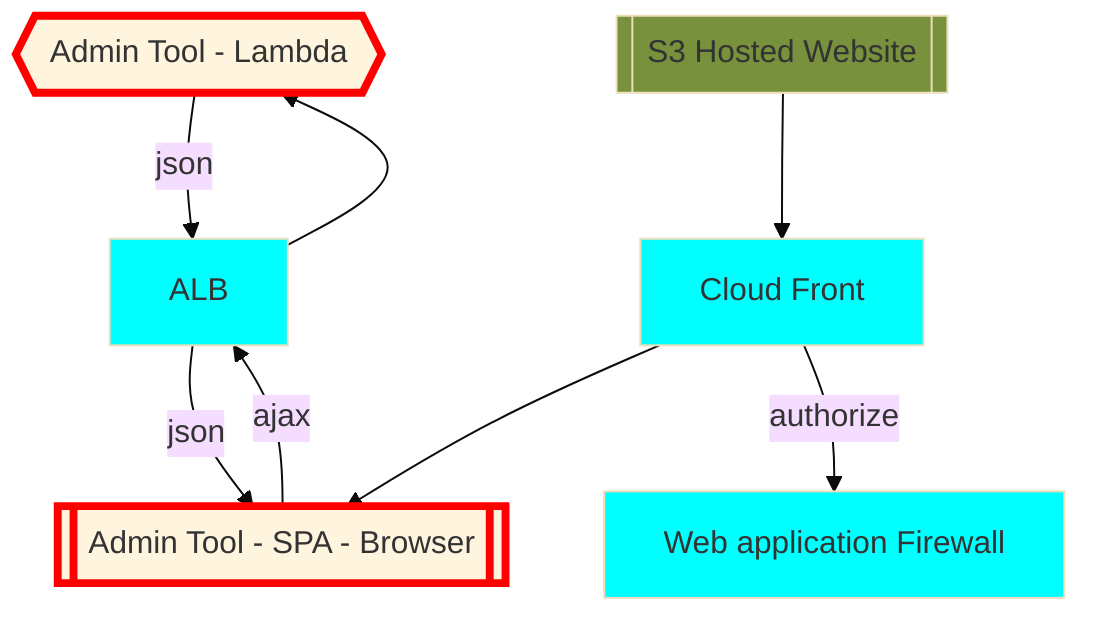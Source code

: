 %%{init: {'theme': 'base'}}%%
graph TD
  ADMIN{{Admin Tool - Lambda}}
  ADMINWEB[[Admin Tool - SPA - Browser]]
  WAF[Web application Firewall]
  CF[Cloud Front]
  S3WEB[[S3 Hosted Website]]

  ALB --> ADMIN
  ADMIN --> |json| ALB
  ADMINWEB --> |ajax| ALB
  ALB --> |json| ADMINWEB
  CF --> ADMINWEB
  CF --> |authorize| WAF
  S3WEB --> CF

  style ADMIN stroke:red,stroke-width:4px
  style ADMINWEB stroke:red,stroke-width:4px
  style ALB fill:cyan
  style WAF fill:cyan
  style CF fill:cyan
  style S3WEB fill:#77913C